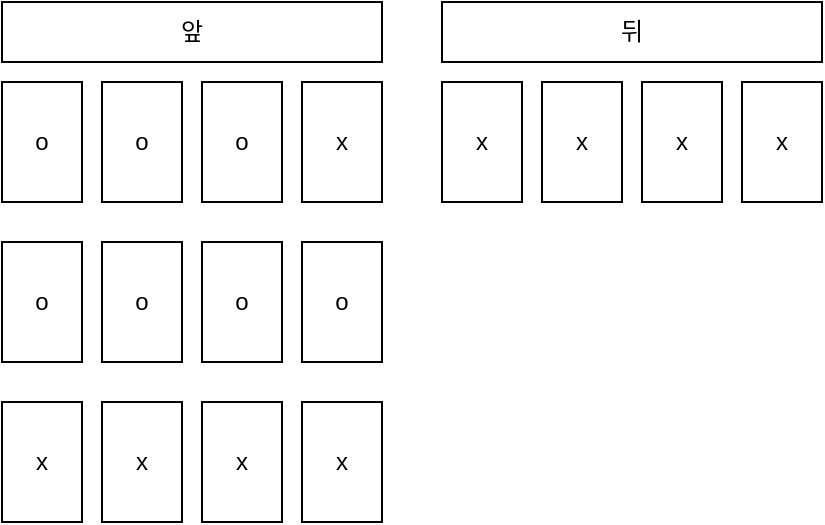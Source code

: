 <mxfile version="15.8.7" type="device"><diagram id="es5sbcLgd2CZsv5q2b_7" name="페이지-1"><mxGraphModel dx="441" dy="302" grid="1" gridSize="10" guides="1" tooltips="1" connect="1" arrows="1" fold="1" page="1" pageScale="1" pageWidth="10000" pageHeight="10000" math="0" shadow="0"><root><mxCell id="0"/><mxCell id="1" parent="0"/><mxCell id="6nZL5wuD5yHo96x5bspj-2" value="o" style="rounded=0;whiteSpace=wrap;html=1;" vertex="1" parent="1"><mxGeometry x="280" y="240" width="40" height="60" as="geometry"/></mxCell><mxCell id="6nZL5wuD5yHo96x5bspj-3" value="o" style="rounded=0;whiteSpace=wrap;html=1;" vertex="1" parent="1"><mxGeometry x="330" y="240" width="40" height="60" as="geometry"/></mxCell><mxCell id="6nZL5wuD5yHo96x5bspj-4" value="o" style="rounded=0;whiteSpace=wrap;html=1;" vertex="1" parent="1"><mxGeometry x="380" y="240" width="40" height="60" as="geometry"/></mxCell><mxCell id="6nZL5wuD5yHo96x5bspj-5" value="x" style="rounded=0;whiteSpace=wrap;html=1;" vertex="1" parent="1"><mxGeometry x="430" y="240" width="40" height="60" as="geometry"/></mxCell><mxCell id="6nZL5wuD5yHo96x5bspj-7" value="앞" style="rounded=0;whiteSpace=wrap;html=1;" vertex="1" parent="1"><mxGeometry x="280" y="200" width="190" height="30" as="geometry"/></mxCell><mxCell id="6nZL5wuD5yHo96x5bspj-8" value="x" style="rounded=0;whiteSpace=wrap;html=1;" vertex="1" parent="1"><mxGeometry x="500" y="240" width="40" height="60" as="geometry"/></mxCell><mxCell id="6nZL5wuD5yHo96x5bspj-9" value="x" style="rounded=0;whiteSpace=wrap;html=1;" vertex="1" parent="1"><mxGeometry x="550" y="240" width="40" height="60" as="geometry"/></mxCell><mxCell id="6nZL5wuD5yHo96x5bspj-10" value="x" style="rounded=0;whiteSpace=wrap;html=1;" vertex="1" parent="1"><mxGeometry x="600" y="240" width="40" height="60" as="geometry"/></mxCell><mxCell id="6nZL5wuD5yHo96x5bspj-11" value="x" style="rounded=0;whiteSpace=wrap;html=1;" vertex="1" parent="1"><mxGeometry x="650" y="240" width="40" height="60" as="geometry"/></mxCell><mxCell id="6nZL5wuD5yHo96x5bspj-12" value="뒤" style="rounded=0;whiteSpace=wrap;html=1;" vertex="1" parent="1"><mxGeometry x="500" y="200" width="190" height="30" as="geometry"/></mxCell><mxCell id="6nZL5wuD5yHo96x5bspj-13" value="o" style="rounded=0;whiteSpace=wrap;html=1;" vertex="1" parent="1"><mxGeometry x="280" y="320" width="40" height="60" as="geometry"/></mxCell><mxCell id="6nZL5wuD5yHo96x5bspj-14" value="o" style="rounded=0;whiteSpace=wrap;html=1;" vertex="1" parent="1"><mxGeometry x="330" y="320" width="40" height="60" as="geometry"/></mxCell><mxCell id="6nZL5wuD5yHo96x5bspj-15" value="o" style="rounded=0;whiteSpace=wrap;html=1;" vertex="1" parent="1"><mxGeometry x="380" y="320" width="40" height="60" as="geometry"/></mxCell><mxCell id="6nZL5wuD5yHo96x5bspj-16" value="o" style="rounded=0;whiteSpace=wrap;html=1;" vertex="1" parent="1"><mxGeometry x="430" y="320" width="40" height="60" as="geometry"/></mxCell><mxCell id="6nZL5wuD5yHo96x5bspj-17" value="x" style="rounded=0;whiteSpace=wrap;html=1;" vertex="1" parent="1"><mxGeometry x="280" y="400" width="40" height="60" as="geometry"/></mxCell><mxCell id="6nZL5wuD5yHo96x5bspj-18" value="x" style="rounded=0;whiteSpace=wrap;html=1;" vertex="1" parent="1"><mxGeometry x="330" y="400" width="40" height="60" as="geometry"/></mxCell><mxCell id="6nZL5wuD5yHo96x5bspj-19" value="x" style="rounded=0;whiteSpace=wrap;html=1;" vertex="1" parent="1"><mxGeometry x="380" y="400" width="40" height="60" as="geometry"/></mxCell><mxCell id="6nZL5wuD5yHo96x5bspj-20" value="x" style="rounded=0;whiteSpace=wrap;html=1;" vertex="1" parent="1"><mxGeometry x="430" y="400" width="40" height="60" as="geometry"/></mxCell></root></mxGraphModel></diagram></mxfile>